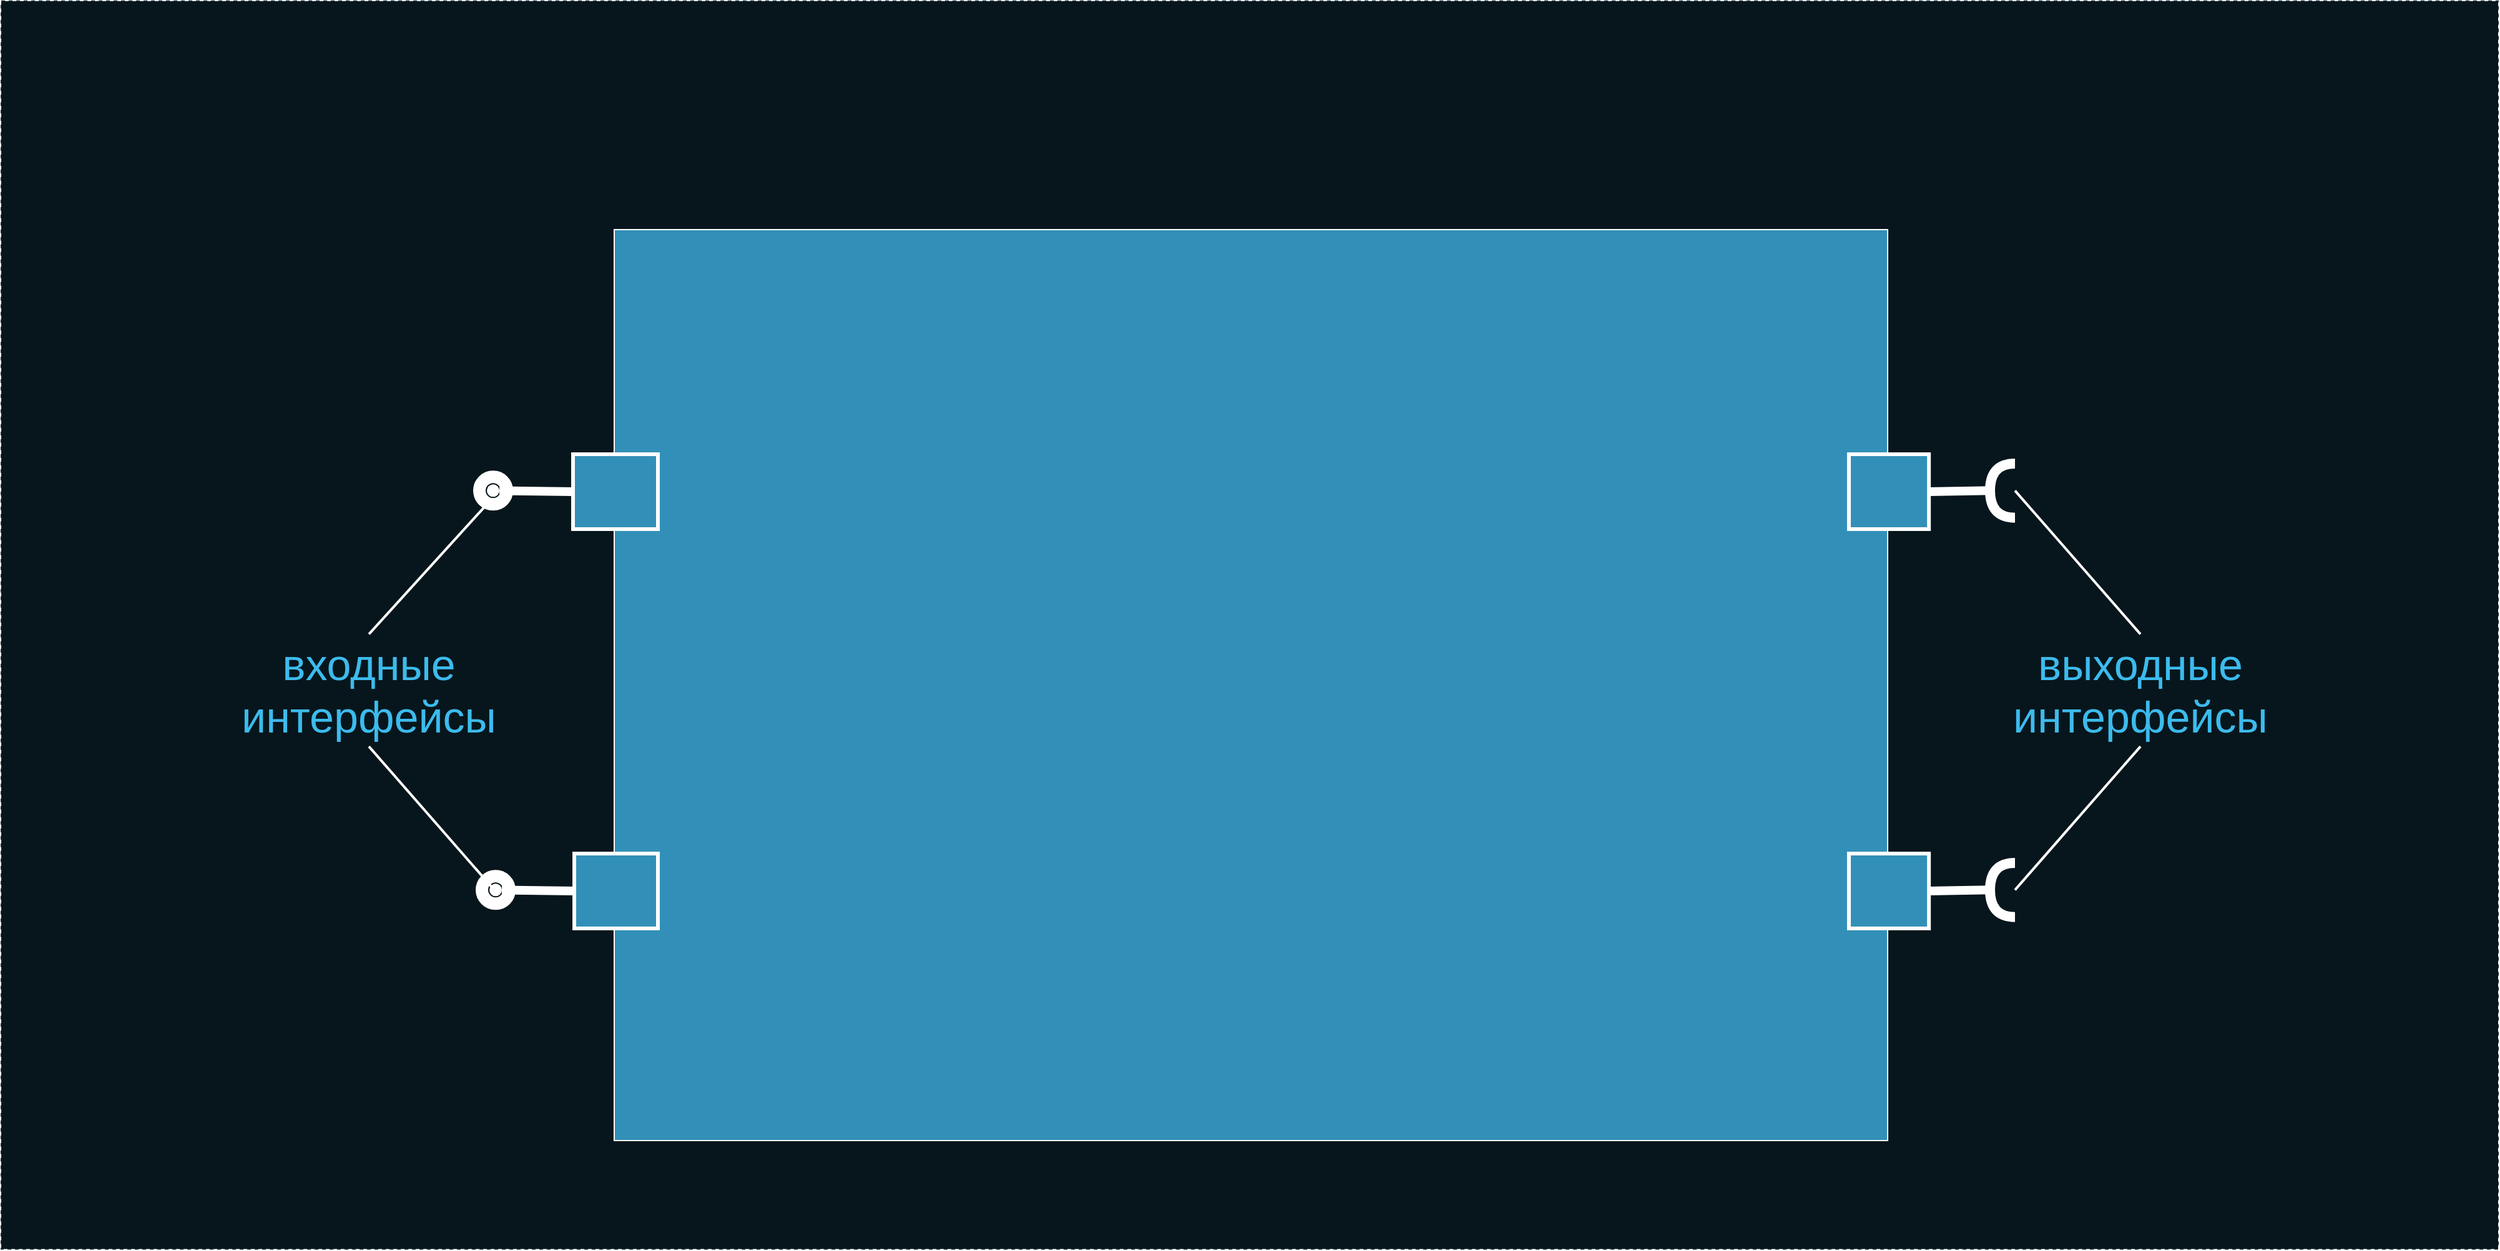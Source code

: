 <mxfile version="13.3.1" type="device"><diagram name="Page-1" id="b5b7bab2-c9e2-2cf4-8b2a-24fd1a2a6d21"><mxGraphModel dx="4512" dy="2343" grid="1" gridSize="10" guides="1" tooltips="1" connect="1" arrows="1" fold="1" page="1" pageScale="1" pageWidth="827" pageHeight="1169" background="#ffffff" math="0" shadow="0"><root><mxCell id="0"/><mxCell id="1" parent="0"/><mxCell id="crDRbli0xWPwZ9U8P9Jx-28" value="rusfinancebank.ru" style="rounded=0;whiteSpace=wrap;html=1;fillColor=#07161C;fontSize=30;fontColor=#FFFFFF;strokeColor=#0C242E;dashed=1;" parent="1" vertex="1"><mxGeometry x="-2440" y="-503.12" width="2000" height="1000" as="geometry"/></mxCell><mxCell id="tXMVsCFoQF1KZuXmmmwA-16" value="" style="rounded=0;orthogonalLoop=1;jettySize=auto;html=1;endArrow=none;endFill=0;fontSize=40;fontColor=#FFFFFF;strokeColor=#FFFFFF;strokeWidth=7;exitX=0;exitY=0.5;exitDx=0;exitDy=0;" parent="1" source="nEMtQPzapgCjAuKPO60t-6" target="tXMVsCFoQF1KZuXmmmwA-18" edge="1"><mxGeometry relative="1" as="geometry"><mxPoint x="-2239" y="45" as="sourcePoint"/><mxPoint x="-2069" y="45" as="targetPoint"/></mxGeometry></mxCell><mxCell id="tXMVsCFoQF1KZuXmmmwA-18" value="" style="ellipse;whiteSpace=wrap;html=1;fontFamily=Helvetica;fontSize=12;fontColor=#FFFFFF;align=center;strokeColor=#FFFFFF;fillColor=#ffffff;points=[];aspect=fixed;resizable=0;strokeWidth=22;" parent="1" vertex="1"><mxGeometry x="-2051" y="-115.83" width="10" height="10" as="geometry"/></mxCell><mxCell id="tXMVsCFoQF1KZuXmmmwA-21" value="входные&lt;br style=&quot;font-size: 35px&quot;&gt;интерфейсы" style="text;html=1;strokeColor=none;fillColor=none;align=center;verticalAlign=middle;whiteSpace=wrap;rounded=0;fontSize=35;fontColor=#3CBBED;" parent="1" vertex="1"><mxGeometry x="-2260" y="4.17" width="229" height="90" as="geometry"/></mxCell><mxCell id="tXMVsCFoQF1KZuXmmmwA-23" value="" style="endArrow=none;html=1;strokeColor=#FFFFFF;strokeWidth=2;fontSize=33;fontColor=#3CBBED;entryX=0.371;entryY=1.186;entryDx=0;entryDy=0;entryPerimeter=0;exitX=0.5;exitY=0;exitDx=0;exitDy=0;" parent="1" source="tXMVsCFoQF1KZuXmmmwA-21" target="tXMVsCFoQF1KZuXmmmwA-18" edge="1"><mxGeometry width="50" height="50" relative="1" as="geometry"><mxPoint x="-2319" y="-40" as="sourcePoint"/><mxPoint x="-2269" y="-90" as="targetPoint"/></mxGeometry></mxCell><mxCell id="tXMVsCFoQF1KZuXmmmwA-24" value="" style="endArrow=none;html=1;strokeColor=#FFFFFF;strokeWidth=2;fontSize=33;fontColor=#3CBBED;entryX=0.214;entryY=0.296;entryDx=0;entryDy=0;entryPerimeter=0;exitX=0.5;exitY=1;exitDx=0;exitDy=0;" parent="1" source="tXMVsCFoQF1KZuXmmmwA-21" target="nEMtQPzapgCjAuKPO60t-9" edge="1"><mxGeometry width="50" height="50" relative="1" as="geometry"><mxPoint x="-2264" y="-28.12" as="sourcePoint"/><mxPoint x="-2049.57" y="162.71" as="targetPoint"/></mxGeometry></mxCell><mxCell id="tXMVsCFoQF1KZuXmmmwA-25" value="выходные&lt;br style=&quot;font-size: 35px&quot;&gt;интерфейсы" style="text;html=1;strokeColor=none;fillColor=none;align=center;verticalAlign=middle;whiteSpace=wrap;rounded=0;fontSize=35;fontColor=#3CBBED;" parent="1" vertex="1"><mxGeometry x="-847" y="4.17" width="241" height="90" as="geometry"/></mxCell><mxCell id="tXMVsCFoQF1KZuXmmmwA-26" value="" style="endArrow=none;html=1;strokeColor=#FFFFFF;strokeWidth=2;fontSize=33;fontColor=#3CBBED;entryX=0;entryY=0.5;entryDx=0;entryDy=0;exitX=0.5;exitY=1;exitDx=0;exitDy=0;entryPerimeter=0;" parent="1" source="tXMVsCFoQF1KZuXmmmwA-25" target="WUQhIYBa5418pxO2Ay4J-5" edge="1"><mxGeometry width="50" height="50" relative="1" as="geometry"><mxPoint x="-2194" y="51.88" as="sourcePoint"/><mxPoint x="-2039.57" y="172.71" as="targetPoint"/></mxGeometry></mxCell><mxCell id="tXMVsCFoQF1KZuXmmmwA-27" value="" style="endArrow=none;html=1;strokeColor=#FFFFFF;strokeWidth=2;fontSize=33;fontColor=#3CBBED;entryX=0;entryY=0.5;entryDx=0;entryDy=0;exitX=0.5;exitY=0;exitDx=0;exitDy=0;entryPerimeter=0;" parent="1" source="tXMVsCFoQF1KZuXmmmwA-25" target="WUQhIYBa5418pxO2Ay4J-1" edge="1"><mxGeometry width="50" height="50" relative="1" as="geometry"><mxPoint x="-654.0" y="51.88" as="sourcePoint"/><mxPoint x="-864.297" y="181.668" as="targetPoint"/></mxGeometry></mxCell><mxCell id="WUQhIYBa5418pxO2Ay4J-3" value="" style="group" parent="1" vertex="1" connectable="0"><mxGeometry x="-847" y="-132.5" width="20" height="43.33" as="geometry"/></mxCell><mxCell id="WUQhIYBa5418pxO2Ay4J-1" value="" style="shape=requiredInterface;html=1;verticalLabelPosition=bottom;strokeColor=#FFFFFF;strokeWidth=8;fontSize=33;fontColor=#3CBBED;rotation=-180;" parent="WUQhIYBa5418pxO2Ay4J-3" vertex="1"><mxGeometry width="20" height="43.33" as="geometry"/></mxCell><mxCell id="WUQhIYBa5418pxO2Ay4J-4" value="" style="group" parent="1" vertex="1" connectable="0"><mxGeometry x="-847" y="187.5" width="20" height="43.33" as="geometry"/></mxCell><mxCell id="WUQhIYBa5418pxO2Ay4J-5" value="" style="shape=requiredInterface;html=1;verticalLabelPosition=bottom;strokeColor=#FFFFFF;strokeWidth=8;fontSize=33;fontColor=#3CBBED;rotation=-180;" parent="WUQhIYBa5418pxO2Ay4J-4" vertex="1"><mxGeometry width="20" height="43.33" as="geometry"/></mxCell><mxCell id="WUQhIYBa5418pxO2Ay4J-6" value="" style="rounded=0;orthogonalLoop=1;jettySize=auto;html=1;endArrow=none;endFill=0;fontSize=40;fontColor=#FFFFFF;strokeColor=#FFFFFF;strokeWidth=7;exitX=1;exitY=0.5;exitDx=0;exitDy=0;exitPerimeter=0;entryX=1;entryY=0.5;entryDx=0;entryDy=0;" parent="1" source="WUQhIYBa5418pxO2Ay4J-5" target="nEMtQPzapgCjAuKPO60t-2" edge="1"><mxGeometry relative="1" as="geometry"><mxPoint x="-1929" y="-99.17" as="sourcePoint"/><mxPoint x="-874.297" y="209.998" as="targetPoint"/></mxGeometry></mxCell><mxCell id="WUQhIYBa5418pxO2Ay4J-2" value="" style="rounded=0;orthogonalLoop=1;jettySize=auto;html=1;endArrow=none;endFill=0;fontSize=40;fontColor=#FFFFFF;strokeColor=#FFFFFF;strokeWidth=7;exitX=1;exitY=0.5;exitDx=0;exitDy=0;exitPerimeter=0;entryX=1;entryY=0.5;entryDx=0;entryDy=0;" parent="1" source="WUQhIYBa5418pxO2Ay4J-1" target="nEMtQPzapgCjAuKPO60t-1" edge="1"><mxGeometry relative="1" as="geometry"><mxPoint x="-1939" y="-99.17" as="sourcePoint"/><mxPoint x="-874.297" y="-110.002" as="targetPoint"/></mxGeometry></mxCell><mxCell id="tXMVsCFoQF1KZuXmmmwA-10" value="" style="group;labelPosition=center;verticalLabelPosition=top;align=center;verticalAlign=bottom;fillColor=none;" parent="1" vertex="1" connectable="0"><mxGeometry x="-1949" y="-320" width="1084.08" height="738.33" as="geometry"/></mxCell><mxCell id="08tm2mnOAd8qi0Q0XbeL-4" value="&lt;p style=&quot;margin: 6px 0px 0px ; text-align: center ; font-size: 64px&quot;&gt;&lt;br&gt;&lt;/p&gt;" style="align=left;overflow=fill;html=1;dropTarget=0;strokeColor=#FFFFFF;fillColor=#3290B8;fontColor=#FFE599;" parent="tXMVsCFoQF1KZuXmmmwA-10" vertex="1"><mxGeometry width="1020" height="730" as="geometry"/></mxCell><mxCell id="nEMtQPzapgCjAuKPO60t-1" value="&lt;span style=&quot;font-family: monospace ; font-size: 0px&quot;&gt;%3CmxGraphModel%3E%3Croot%3E%3CmxCell%20id%3D%220%22%2F%3E%3CmxCell%20id%3D%221%22%20parent%3D%220%22%2F%3E%3CmxCell%20id%3D%222%22%20value%3D%22%22%20style%3D%22rounded%3D0%3BorthogonalLoop%3D1%3BjettySize%3Dauto%3Bhtml%3D1%3BendArrow%3Dnone%3BendFill%3D0%3BfontSize%3D40%3BfontColor%3D%23FFFFFF%3BstrokeColor%3D%23FFFFFF%3BstrokeWidth%3D4%3BexitX%3D0%3BexitY%3D0.5%3BexitDx%3D0%3BexitDy%3D0%3B%22%20edge%3D%221%22%20parent%3D%221%22%3E%3CmxGeometry%20relative%3D%221%22%20as%3D%22geometry%22%3E%3CmxPoint%20x%3D%22-999.62%22%20y%3D%22171.66%22%20as%3D%22sourcePoint%22%2F%3E%3CmxPoint%20x%3D%22-1029%22%20y%3D%22172%22%20as%3D%22targetPoint%22%2F%3E%3C%2FmxGeometry%3E%3C%2FmxCell%3E%3C%2Froot%3E%3C%2FmxGraphModel%3E&lt;/span&gt;&lt;span style=&quot;font-family: monospace ; font-size: 0px&quot;&gt;%3CmxGraphModel%3E%3Croot%3E%3CmxCell%20id%3D%220%22%2F%3E%3CmxCell%20id%3D%221%22%20parent%3D%220%22%2F%3E%3CmxCell%20id%3D%222%22%20value%3D%22%22%20style%3D%22rounded%3D0%3BorthogonalLoop%3D1%3BjettySize%3Dauto%3Bhtml%3D1%3BendArrow%3Dnone%3BendFill%3D0%3BfontSize%3D40%3BfontColor%3D%23FFFFFF%3BstrokeColor%3D%23FFFFFF%3BstrokeWidth%3D4%3BexitX%3D0%3BexitY%3D0.5%3BexitDx%3D0%3BexitDy%3D0%3B%22%20edge%3D%221%22%20parent%3D%221%22%3E%3CmxGeometry%20relative%3D%221%22%20as%3D%22geometry%22%3E%3CmxPoint%20x%3D%22-999.62%22%20y%3D%22171.66%22%20as%3D%22sourcePoint%22%2F%3E%3CmxPoint%20x%3D%22-1029%22%20y%3D%22172%22%20as%3D%22targetPoint%22%2F%3E%3C%2FmxGeometry%3E%3C%2FmxCell%3E%3C%2Froot%3E%3C%2FmxGraphModel%3E&lt;/span&gt;" style="rounded=0;whiteSpace=wrap;html=1;fillColor=#3290B8;strokeColor=#FFFFFF;strokeWidth=3;" parent="tXMVsCFoQF1KZuXmmmwA-10" vertex="1"><mxGeometry x="989" y="180" width="64.08" height="60" as="geometry"/></mxCell><mxCell id="nEMtQPzapgCjAuKPO60t-2" value="" style="rounded=0;whiteSpace=wrap;html=1;fillColor=#3290B8;strokeColor=#FFFFFF;strokeWidth=3;" parent="tXMVsCFoQF1KZuXmmmwA-10" vertex="1"><mxGeometry x="989" y="500" width="64.08" height="60" as="geometry"/></mxCell><mxCell id="nEMtQPzapgCjAuKPO60t-11" value="&lt;span style=&quot;font-family: monospace ; font-size: 0px&quot;&gt;%3CmxGraphModel%3E%3Croot%3E%3CmxCell%20id%3D%220%22%2F%3E%3CmxCell%20id%3D%221%22%20parent%3D%220%22%2F%3E%3CmxCell%20id%3D%222%22%20value%3D%22%22%20style%3D%22rounded%3D0%3BorthogonalLoop%3D1%3BjettySize%3Dauto%3Bhtml%3D1%3BendArrow%3Dnone%3BendFill%3D0%3BfontSize%3D40%3BfontColor%3D%23FFFFFF%3BstrokeColor%3D%23FFFFFF%3BstrokeWidth%3D4%3BexitX%3D0%3BexitY%3D0.5%3BexitDx%3D0%3BexitDy%3D0%3B%22%20edge%3D%221%22%20parent%3D%221%22%3E%3CmxGeometry%20relative%3D%221%22%20as%3D%22geometry%22%3E%3CmxPoint%20x%3D%22-999.62%22%20y%3D%22171.66%22%20as%3D%22sourcePoint%22%2F%3E%3CmxPoint%20x%3D%22-1029%22%20y%3D%22172%22%20as%3D%22targetPoint%22%2F%3E%3C%2FmxGeometry%3E%3C%2FmxCell%3E%3C%2Froot%3E%3C%2FmxGraphModel%3E&lt;/span&gt;&lt;span style=&quot;font-family: monospace ; font-size: 0px&quot;&gt;%3CmxGraphModel%3E%3Croot%3E%3CmxCell%20id%3D%220%22%2F%3E%3CmxCell%20id%3D%221%22%20parent%3D%220%22%2F%3E%3CmxCell%20id%3D%222%22%20value%3D%22%22%20style%3D%22rounded%3D0%3BorthogonalLoop%3D1%3BjettySize%3Dauto%3Bhtml%3D1%3BendArrow%3Dnone%3BendFill%3D0%3BfontSize%3D40%3BfontColor%3D%23FFFFFF%3BstrokeColor%3D%23FFFFFF%3BstrokeWidth%3D4%3BexitX%3D0%3BexitY%3D0.5%3BexitDx%3D0%3BexitDy%3D0%3B%22%20edge%3D%221%22%20parent%3D%221%22%3E%3CmxGeometry%20relative%3D%221%22%20as%3D%22geometry%22%3E%3CmxPoint%20x%3D%22-999.62%22%20y%3D%22171.66%22%20as%3D%22sourcePoint%22%2F%3E%3CmxPoint%20x%3D%22-1029%22%20y%3D%22172%22%20as%3D%22targetPoint%22%2F%3E%3C%2FmxGeometry%3E%3C%2FmxCell%3E%3C%2Froot%3E%3C%2FmxGraphModel%3E&lt;/span&gt;" style="rounded=0;whiteSpace=wrap;html=1;fillColor=#3290B8;strokeColor=#FFFFFF;strokeWidth=3;" parent="tXMVsCFoQF1KZuXmmmwA-10" vertex="1"><mxGeometry x="-32" y="500.0" width="67" height="60" as="geometry"/></mxCell><mxCell id="nEMtQPzapgCjAuKPO60t-6" value="&lt;span style=&quot;font-family: monospace ; font-size: 0px&quot;&gt;%3CmxGraphModel%3E%3Croot%3E%3CmxCell%20id%3D%220%22%2F%3E%3CmxCell%20id%3D%221%22%20parent%3D%220%22%2F%3E%3CmxCell%20id%3D%222%22%20value%3D%22%22%20style%3D%22rounded%3D0%3BorthogonalLoop%3D1%3BjettySize%3Dauto%3Bhtml%3D1%3BendArrow%3Dnone%3BendFill%3D0%3BfontSize%3D40%3BfontColor%3D%23FFFFFF%3BstrokeColor%3D%23FFFFFF%3BstrokeWidth%3D4%3BexitX%3D0%3BexitY%3D0.5%3BexitDx%3D0%3BexitDy%3D0%3B%22%20edge%3D%221%22%20parent%3D%221%22%3E%3CmxGeometry%20relative%3D%221%22%20as%3D%22geometry%22%3E%3CmxPoint%20x%3D%22-999.62%22%20y%3D%22171.66%22%20as%3D%22sourcePoint%22%2F%3E%3CmxPoint%20x%3D%22-1029%22%20y%3D%22172%22%20as%3D%22targetPoint%22%2F%3E%3C%2FmxGeometry%3E%3C%2FmxCell%3E%3C%2Froot%3E%3C%2FmxGraphModel%3E&lt;/span&gt;&lt;span style=&quot;font-family: monospace ; font-size: 0px&quot;&gt;%3CmxGraphModel%3E%3Croot%3E%3CmxCell%20id%3D%220%22%2F%3E%3CmxCell%20id%3D%221%22%20parent%3D%220%22%2F%3E%3CmxCell%20id%3D%222%22%20value%3D%22%22%20style%3D%22rounded%3D0%3BorthogonalLoop%3D1%3BjettySize%3Dauto%3Bhtml%3D1%3BendArrow%3Dnone%3BendFill%3D0%3BfontSize%3D40%3BfontColor%3D%23FFFFFF%3BstrokeColor%3D%23FFFFFF%3BstrokeWidth%3D4%3BexitX%3D0%3BexitY%3D0.5%3BexitDx%3D0%3BexitDy%3D0%3B%22%20edge%3D%221%22%20parent%3D%221%22%3E%3CmxGeometry%20relative%3D%221%22%20as%3D%22geometry%22%3E%3CmxPoint%20x%3D%22-999.62%22%20y%3D%22171.66%22%20as%3D%22sourcePoint%22%2F%3E%3CmxPoint%20x%3D%22-1029%22%20y%3D%22172%22%20as%3D%22targetPoint%22%2F%3E%3C%2FmxGeometry%3E%3C%2FmxCell%3E%3C%2Froot%3E%3C%2FmxGraphModel%3E&lt;/span&gt;" style="rounded=0;whiteSpace=wrap;html=1;fillColor=#3290B8;strokeColor=#FFFFFF;strokeWidth=3;" parent="1" vertex="1"><mxGeometry x="-1982" y="-140" width="68" height="60" as="geometry"/></mxCell><mxCell id="nEMtQPzapgCjAuKPO60t-8" value="" style="rounded=0;orthogonalLoop=1;jettySize=auto;html=1;endArrow=none;endFill=0;fontSize=40;fontColor=#FFFFFF;strokeColor=#FFFFFF;strokeWidth=7;exitX=0;exitY=0.5;exitDx=0;exitDy=0;" parent="1" source="nEMtQPzapgCjAuKPO60t-11" target="nEMtQPzapgCjAuKPO60t-9" edge="1"><mxGeometry relative="1" as="geometry"><mxPoint x="-2237" y="365" as="sourcePoint"/><mxPoint x="-2067" y="365" as="targetPoint"/></mxGeometry></mxCell><mxCell id="nEMtQPzapgCjAuKPO60t-9" value="" style="ellipse;whiteSpace=wrap;html=1;fontFamily=Helvetica;fontSize=12;fontColor=#FFFFFF;align=center;strokeColor=#FFFFFF;fillColor=#ffffff;points=[];aspect=fixed;resizable=0;strokeWidth=22;" parent="1" vertex="1"><mxGeometry x="-2049" y="204.17" width="10" height="10" as="geometry"/></mxCell></root></mxGraphModel></diagram></mxfile>